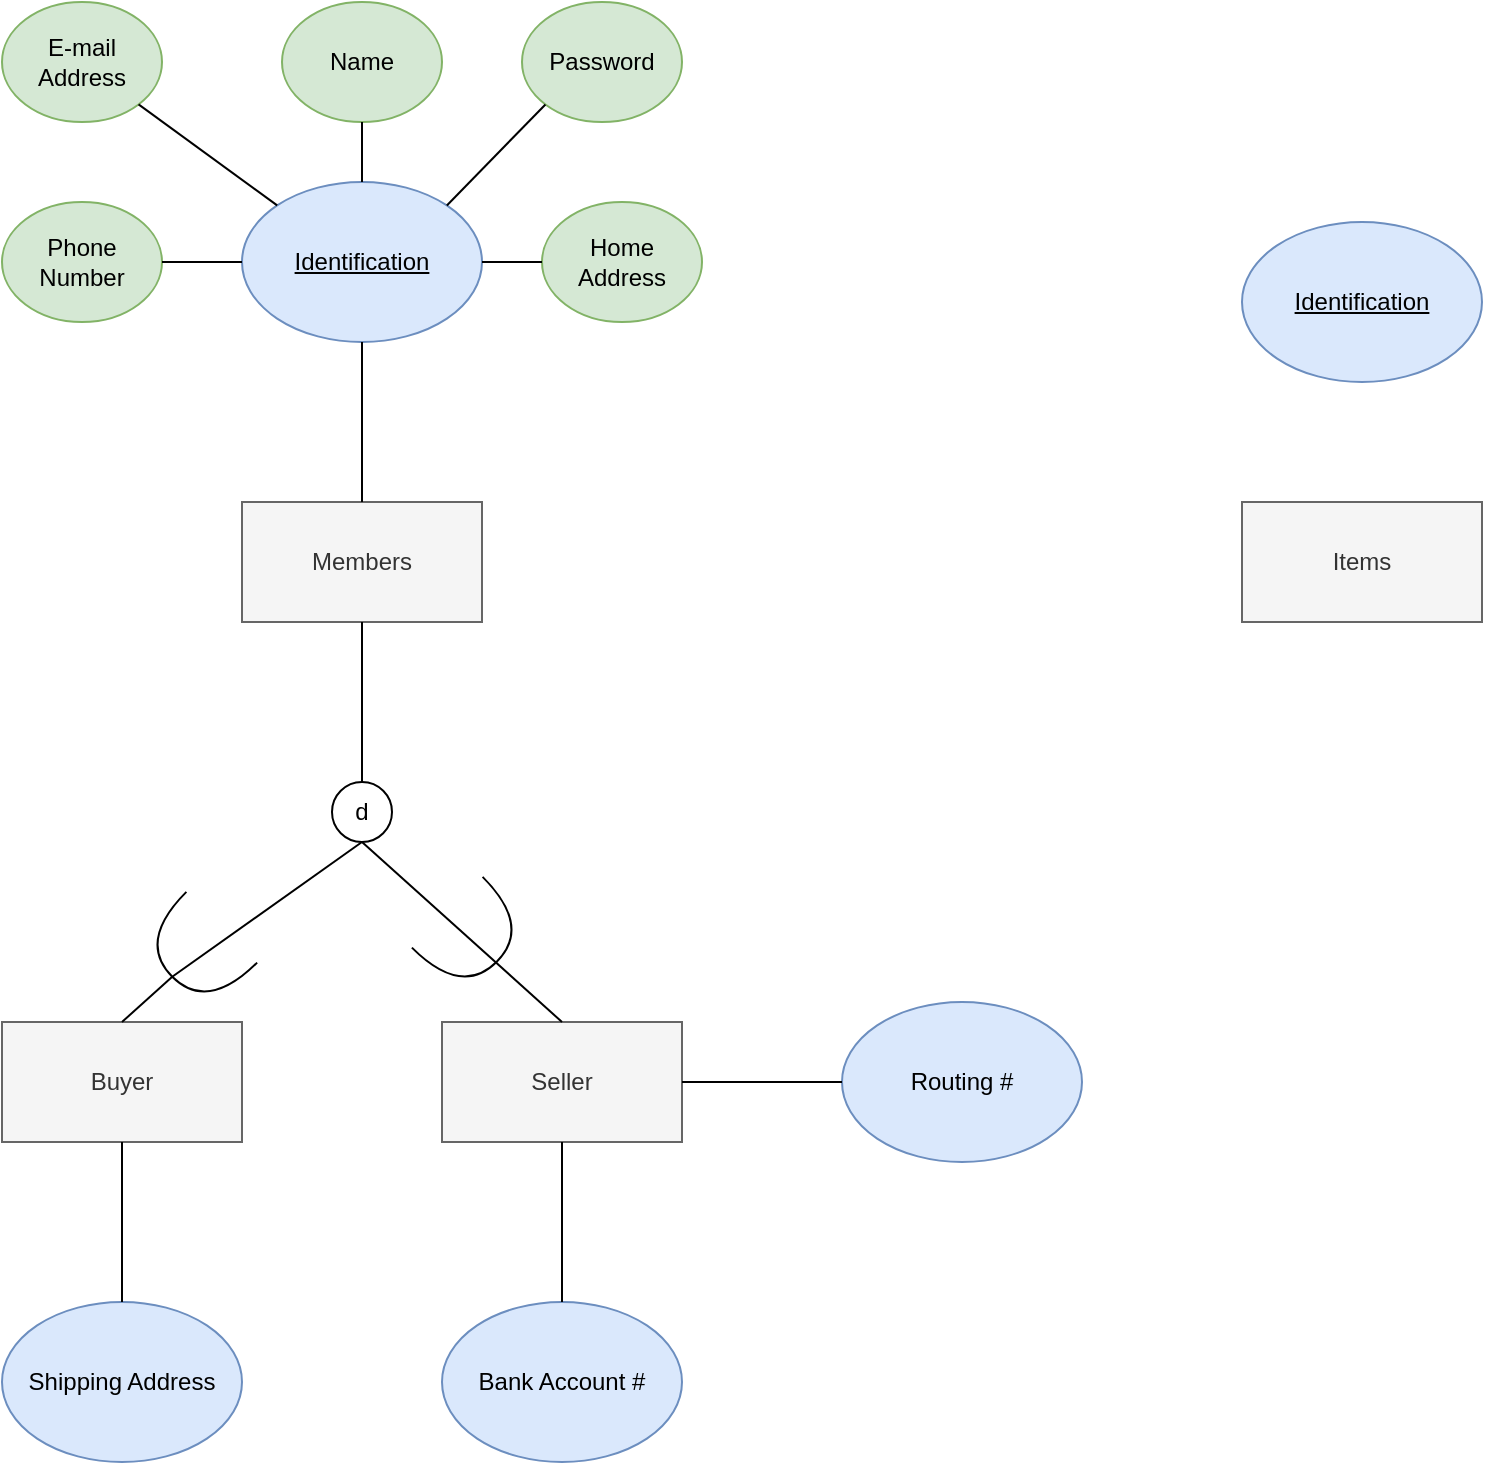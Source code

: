 <mxfile version="16.4.5" type="github">
  <diagram id="vh4LzMmaLrvV3J_B-Y8Z" name="Page-1">
    <mxGraphModel dx="998" dy="548" grid="1" gridSize="10" guides="1" tooltips="1" connect="1" arrows="1" fold="1" page="1" pageScale="1" pageWidth="850" pageHeight="1100" math="0" shadow="0">
      <root>
        <mxCell id="0" />
        <mxCell id="1" parent="0" />
        <mxCell id="g_Fo491Jodc6aMjxL6Fi-1" value="Members" style="rounded=0;whiteSpace=wrap;html=1;fillColor=#f5f5f5;fontColor=#333333;strokeColor=#666666;" vertex="1" parent="1">
          <mxGeometry x="180" y="280" width="120" height="60" as="geometry" />
        </mxCell>
        <mxCell id="g_Fo491Jodc6aMjxL6Fi-2" value="&lt;u&gt;Identification&lt;/u&gt;" style="ellipse;whiteSpace=wrap;html=1;fillColor=#dae8fc;strokeColor=#6c8ebf;" vertex="1" parent="1">
          <mxGeometry x="180" y="120" width="120" height="80" as="geometry" />
        </mxCell>
        <mxCell id="g_Fo491Jodc6aMjxL6Fi-4" value="Name" style="ellipse;whiteSpace=wrap;html=1;fillColor=#d5e8d4;strokeColor=#82b366;" vertex="1" parent="1">
          <mxGeometry x="200" y="30" width="80" height="60" as="geometry" />
        </mxCell>
        <mxCell id="g_Fo491Jodc6aMjxL6Fi-7" value="E-mail Address" style="ellipse;whiteSpace=wrap;html=1;fillColor=#d5e8d4;strokeColor=#82b366;" vertex="1" parent="1">
          <mxGeometry x="60" y="30" width="80" height="60" as="geometry" />
        </mxCell>
        <mxCell id="g_Fo491Jodc6aMjxL6Fi-8" value="Password" style="ellipse;whiteSpace=wrap;html=1;fillColor=#d5e8d4;strokeColor=#82b366;" vertex="1" parent="1">
          <mxGeometry x="320" y="30" width="80" height="60" as="geometry" />
        </mxCell>
        <mxCell id="g_Fo491Jodc6aMjxL6Fi-9" value="Home Address" style="ellipse;whiteSpace=wrap;html=1;fillColor=#d5e8d4;strokeColor=#82b366;" vertex="1" parent="1">
          <mxGeometry x="330" y="130" width="80" height="60" as="geometry" />
        </mxCell>
        <mxCell id="g_Fo491Jodc6aMjxL6Fi-10" value="Phone Number" style="ellipse;whiteSpace=wrap;html=1;fillColor=#d5e8d4;strokeColor=#82b366;" vertex="1" parent="1">
          <mxGeometry x="60" y="130" width="80" height="60" as="geometry" />
        </mxCell>
        <mxCell id="g_Fo491Jodc6aMjxL6Fi-11" value="" style="endArrow=none;html=1;rounded=0;exitX=1;exitY=0.5;exitDx=0;exitDy=0;entryX=0;entryY=0.5;entryDx=0;entryDy=0;" edge="1" parent="1" source="g_Fo491Jodc6aMjxL6Fi-10" target="g_Fo491Jodc6aMjxL6Fi-2">
          <mxGeometry width="50" height="50" relative="1" as="geometry">
            <mxPoint x="400" y="250" as="sourcePoint" />
            <mxPoint x="450" y="200" as="targetPoint" />
          </mxGeometry>
        </mxCell>
        <mxCell id="g_Fo491Jodc6aMjxL6Fi-12" value="" style="endArrow=none;html=1;rounded=0;exitX=1;exitY=1;exitDx=0;exitDy=0;entryX=0;entryY=0;entryDx=0;entryDy=0;" edge="1" parent="1" source="g_Fo491Jodc6aMjxL6Fi-7" target="g_Fo491Jodc6aMjxL6Fi-2">
          <mxGeometry width="50" height="50" relative="1" as="geometry">
            <mxPoint x="400" y="250" as="sourcePoint" />
            <mxPoint x="450" y="200" as="targetPoint" />
          </mxGeometry>
        </mxCell>
        <mxCell id="g_Fo491Jodc6aMjxL6Fi-13" value="" style="endArrow=none;html=1;rounded=0;exitX=0.5;exitY=1;exitDx=0;exitDy=0;entryX=0.5;entryY=0;entryDx=0;entryDy=0;" edge="1" parent="1" source="g_Fo491Jodc6aMjxL6Fi-4" target="g_Fo491Jodc6aMjxL6Fi-2">
          <mxGeometry width="50" height="50" relative="1" as="geometry">
            <mxPoint x="400" y="250" as="sourcePoint" />
            <mxPoint x="450" y="200" as="targetPoint" />
          </mxGeometry>
        </mxCell>
        <mxCell id="g_Fo491Jodc6aMjxL6Fi-14" value="" style="endArrow=none;html=1;rounded=0;exitX=0;exitY=1;exitDx=0;exitDy=0;entryX=1;entryY=0;entryDx=0;entryDy=0;" edge="1" parent="1" source="g_Fo491Jodc6aMjxL6Fi-8" target="g_Fo491Jodc6aMjxL6Fi-2">
          <mxGeometry width="50" height="50" relative="1" as="geometry">
            <mxPoint x="400" y="250" as="sourcePoint" />
            <mxPoint x="450" y="200" as="targetPoint" />
          </mxGeometry>
        </mxCell>
        <mxCell id="g_Fo491Jodc6aMjxL6Fi-15" value="" style="endArrow=none;html=1;rounded=0;exitX=1;exitY=0.5;exitDx=0;exitDy=0;entryX=0;entryY=0.5;entryDx=0;entryDy=0;" edge="1" parent="1" source="g_Fo491Jodc6aMjxL6Fi-2" target="g_Fo491Jodc6aMjxL6Fi-9">
          <mxGeometry width="50" height="50" relative="1" as="geometry">
            <mxPoint x="400" y="250" as="sourcePoint" />
            <mxPoint x="450" y="200" as="targetPoint" />
          </mxGeometry>
        </mxCell>
        <mxCell id="g_Fo491Jodc6aMjxL6Fi-16" value="d" style="ellipse;whiteSpace=wrap;html=1;aspect=fixed;" vertex="1" parent="1">
          <mxGeometry x="225" y="420" width="30" height="30" as="geometry" />
        </mxCell>
        <mxCell id="g_Fo491Jodc6aMjxL6Fi-17" value="" style="endArrow=none;html=1;rounded=0;exitX=0.5;exitY=1;exitDx=0;exitDy=0;entryX=0.5;entryY=0;entryDx=0;entryDy=0;" edge="1" parent="1" source="g_Fo491Jodc6aMjxL6Fi-1" target="g_Fo491Jodc6aMjxL6Fi-16">
          <mxGeometry width="50" height="50" relative="1" as="geometry">
            <mxPoint x="400" y="380" as="sourcePoint" />
            <mxPoint x="450" y="330" as="targetPoint" />
          </mxGeometry>
        </mxCell>
        <mxCell id="g_Fo491Jodc6aMjxL6Fi-19" value="Buyer" style="rounded=0;whiteSpace=wrap;html=1;fillColor=#f5f5f5;fontColor=#333333;strokeColor=#666666;" vertex="1" parent="1">
          <mxGeometry x="60" y="540" width="120" height="60" as="geometry" />
        </mxCell>
        <mxCell id="g_Fo491Jodc6aMjxL6Fi-20" value="" style="endArrow=none;html=1;rounded=0;exitX=1;exitY=0.5;exitDx=0;exitDy=0;entryX=0.5;entryY=0;entryDx=0;entryDy=0;startArrow=none;exitPerimeter=0;" edge="1" parent="1" source="g_Fo491Jodc6aMjxL6Fi-18" target="g_Fo491Jodc6aMjxL6Fi-19">
          <mxGeometry width="50" height="50" relative="1" as="geometry">
            <mxPoint x="400" y="570" as="sourcePoint" />
            <mxPoint x="450" y="520" as="targetPoint" />
          </mxGeometry>
        </mxCell>
        <mxCell id="g_Fo491Jodc6aMjxL6Fi-18" value="" style="shape=requiredInterface;html=1;verticalLabelPosition=bottom;sketch=0;rotation=135;" vertex="1" parent="1">
          <mxGeometry x="140" y="480" width="35" height="50" as="geometry" />
        </mxCell>
        <mxCell id="g_Fo491Jodc6aMjxL6Fi-22" value="" style="endArrow=none;html=1;rounded=0;exitX=0.5;exitY=1;exitDx=0;exitDy=0;entryX=1;entryY=0.5;entryDx=0;entryDy=0;entryPerimeter=0;" edge="1" parent="1" source="g_Fo491Jodc6aMjxL6Fi-16" target="g_Fo491Jodc6aMjxL6Fi-18">
          <mxGeometry width="50" height="50" relative="1" as="geometry">
            <mxPoint x="240" y="450" as="sourcePoint" />
            <mxPoint x="107.5" y="640" as="targetPoint" />
          </mxGeometry>
        </mxCell>
        <mxCell id="g_Fo491Jodc6aMjxL6Fi-23" value="Seller" style="rounded=0;whiteSpace=wrap;html=1;fillColor=#f5f5f5;fontColor=#333333;strokeColor=#666666;" vertex="1" parent="1">
          <mxGeometry x="280" y="540" width="120" height="60" as="geometry" />
        </mxCell>
        <mxCell id="g_Fo491Jodc6aMjxL6Fi-24" value="" style="endArrow=none;html=1;rounded=0;exitX=0.5;exitY=1;exitDx=0;exitDy=0;entryX=0.5;entryY=0;entryDx=0;entryDy=0;" edge="1" parent="1" source="g_Fo491Jodc6aMjxL6Fi-16" target="g_Fo491Jodc6aMjxL6Fi-23">
          <mxGeometry width="50" height="50" relative="1" as="geometry">
            <mxPoint x="400" y="570" as="sourcePoint" />
            <mxPoint x="450" y="520" as="targetPoint" />
          </mxGeometry>
        </mxCell>
        <mxCell id="g_Fo491Jodc6aMjxL6Fi-26" value="" style="shape=requiredInterface;html=1;verticalLabelPosition=bottom;sketch=0;rotation=135;direction=north;" vertex="1" parent="1">
          <mxGeometry x="270" y="480" width="50" height="35" as="geometry" />
        </mxCell>
        <mxCell id="g_Fo491Jodc6aMjxL6Fi-27" value="" style="endArrow=none;html=1;rounded=0;exitX=0.5;exitY=0;exitDx=0;exitDy=0;entryX=0.5;entryY=1;entryDx=0;entryDy=0;" edge="1" parent="1" source="g_Fo491Jodc6aMjxL6Fi-1" target="g_Fo491Jodc6aMjxL6Fi-2">
          <mxGeometry width="50" height="50" relative="1" as="geometry">
            <mxPoint x="400" y="300" as="sourcePoint" />
            <mxPoint x="450" y="250" as="targetPoint" />
          </mxGeometry>
        </mxCell>
        <mxCell id="g_Fo491Jodc6aMjxL6Fi-28" value="Shipping Address" style="ellipse;whiteSpace=wrap;html=1;fillColor=#dae8fc;strokeColor=#6c8ebf;" vertex="1" parent="1">
          <mxGeometry x="60" y="680" width="120" height="80" as="geometry" />
        </mxCell>
        <mxCell id="g_Fo491Jodc6aMjxL6Fi-29" value="Bank Account #" style="ellipse;whiteSpace=wrap;html=1;fillColor=#dae8fc;strokeColor=#6c8ebf;" vertex="1" parent="1">
          <mxGeometry x="280" y="680" width="120" height="80" as="geometry" />
        </mxCell>
        <mxCell id="g_Fo491Jodc6aMjxL6Fi-30" value="Routing #" style="ellipse;whiteSpace=wrap;html=1;fillColor=#dae8fc;strokeColor=#6c8ebf;" vertex="1" parent="1">
          <mxGeometry x="480" y="530" width="120" height="80" as="geometry" />
        </mxCell>
        <mxCell id="g_Fo491Jodc6aMjxL6Fi-31" value="" style="endArrow=none;html=1;rounded=0;exitX=0.5;exitY=1;exitDx=0;exitDy=0;entryX=0.5;entryY=0;entryDx=0;entryDy=0;" edge="1" parent="1" source="g_Fo491Jodc6aMjxL6Fi-19" target="g_Fo491Jodc6aMjxL6Fi-28">
          <mxGeometry width="50" height="50" relative="1" as="geometry">
            <mxPoint x="400" y="600" as="sourcePoint" />
            <mxPoint x="450" y="550" as="targetPoint" />
          </mxGeometry>
        </mxCell>
        <mxCell id="g_Fo491Jodc6aMjxL6Fi-32" value="" style="endArrow=none;html=1;rounded=0;exitX=0.5;exitY=1;exitDx=0;exitDy=0;entryX=0.5;entryY=0;entryDx=0;entryDy=0;" edge="1" parent="1" source="g_Fo491Jodc6aMjxL6Fi-23" target="g_Fo491Jodc6aMjxL6Fi-29">
          <mxGeometry width="50" height="50" relative="1" as="geometry">
            <mxPoint x="400" y="600" as="sourcePoint" />
            <mxPoint x="450" y="550" as="targetPoint" />
          </mxGeometry>
        </mxCell>
        <mxCell id="g_Fo491Jodc6aMjxL6Fi-33" value="" style="endArrow=none;html=1;rounded=0;exitX=1;exitY=0.5;exitDx=0;exitDy=0;entryX=0;entryY=0.5;entryDx=0;entryDy=0;" edge="1" parent="1" source="g_Fo491Jodc6aMjxL6Fi-23" target="g_Fo491Jodc6aMjxL6Fi-30">
          <mxGeometry width="50" height="50" relative="1" as="geometry">
            <mxPoint x="400" y="600" as="sourcePoint" />
            <mxPoint x="450" y="550" as="targetPoint" />
          </mxGeometry>
        </mxCell>
        <mxCell id="g_Fo491Jodc6aMjxL6Fi-34" value="Items" style="rounded=0;whiteSpace=wrap;html=1;fillColor=#f5f5f5;fontColor=#333333;strokeColor=#666666;" vertex="1" parent="1">
          <mxGeometry x="680" y="280" width="120" height="60" as="geometry" />
        </mxCell>
        <mxCell id="g_Fo491Jodc6aMjxL6Fi-37" value="&lt;u&gt;Identification&lt;/u&gt;" style="ellipse;whiteSpace=wrap;html=1;fillColor=#dae8fc;strokeColor=#6c8ebf;" vertex="1" parent="1">
          <mxGeometry x="680" y="140" width="120" height="80" as="geometry" />
        </mxCell>
      </root>
    </mxGraphModel>
  </diagram>
</mxfile>
